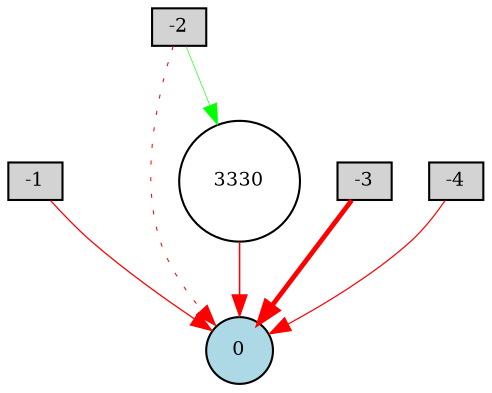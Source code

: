 digraph {
	node [fontsize=9 height=0.2 shape=circle width=0.2]
	-1 [fillcolor=lightgray shape=box style=filled]
	-2 [fillcolor=lightgray shape=box style=filled]
	-3 [fillcolor=lightgray shape=box style=filled]
	-4 [fillcolor=lightgray shape=box style=filled]
	0 [fillcolor=lightblue style=filled]
	3330 [fillcolor=white style=filled]
	3330 -> 0 [color=red penwidth=0.7382333566528965 style=solid]
	-1 -> 0 [color=red penwidth=0.605800852832735 style=solid]
	-4 -> 0 [color=red penwidth=0.5802533158968719 style=solid]
	-2 -> 3330 [color=green penwidth=0.30000000000000004 style=solid]
	-3 -> 0 [color=red penwidth=2.2998350516122246 style=solid]
	-2 -> 0 [color=red penwidth=0.4873257717864753 style=dotted]
}
